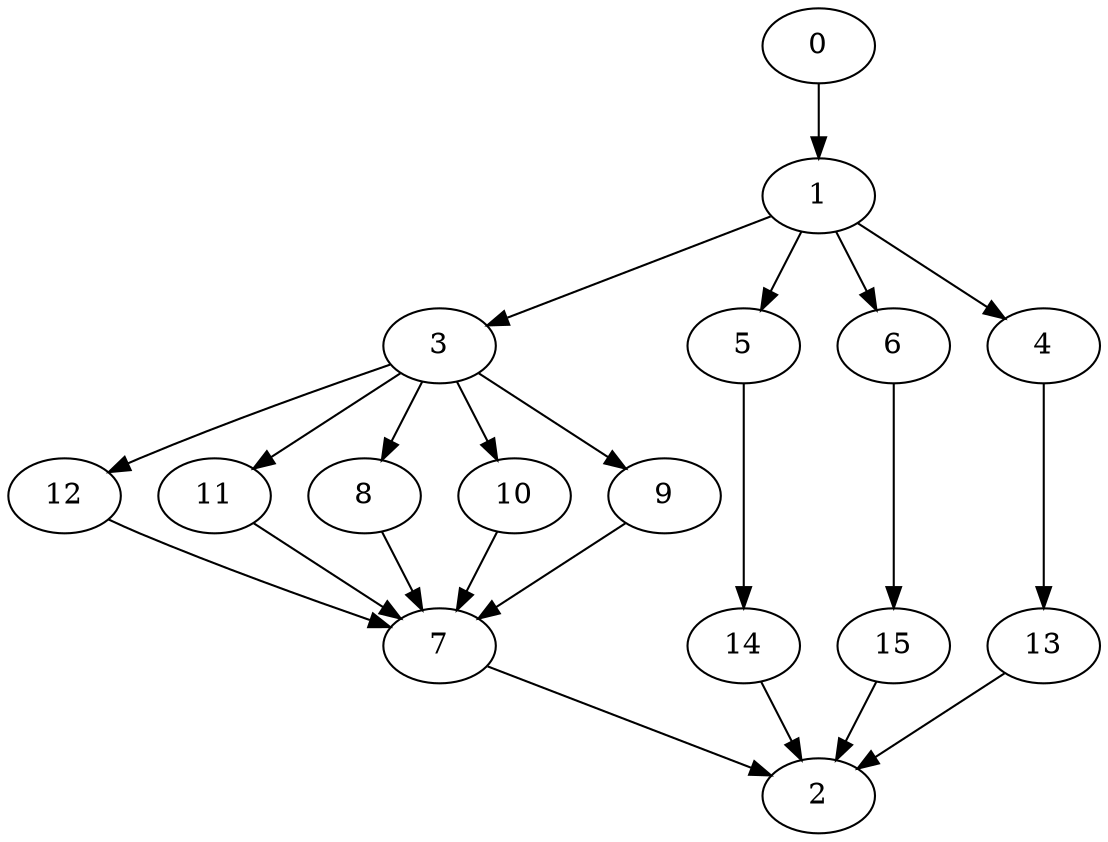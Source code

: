 digraph "SeriesParallel-MaxBf-5_Nodes_16_CCR_0.10_WeightType_Random#1" {
	graph ["Duplicate states"=0,
		GraphType=S_P,
		"Max states in OPEN"=0,
		Modes="120000ms; topo-ordered tasks, ; Pruning: task equivalence, fixed order ready list, ; F-value: ; Optimisation: best schedule length (\
SL) optimisation on equal, ",
		NumberOfTasks=16,
		"Pruned using list schedule length"=1183014,
		"States removed from OPEN"=0,
		TargetSystem="Homogeneous-2",
		"Time to schedule (ms)"=2446,
		"Total idle time"=111,
		"Total schedule length"=745,
		"Total sequential time"=1329,
		"Total states created"=4195982
	];
	0	["Finish time"=31,
		Processor=0,
		"Start time"=0,
		Weight=31];
	1	["Finish time"=108,
		Processor=0,
		"Start time"=31,
		Weight=77];
	0 -> 1	[Weight=8];
	3	["Finish time"=139,
		Processor=0,
		"Start time"=108,
		Weight=31];
	1 -> 3	[Weight=6];
	5	["Finish time"=463,
		Processor=0,
		"Start time"=355,
		Weight=108];
	1 -> 5	[Weight=8];
	6	["Finish time"=216,
		Processor=0,
		"Start time"=139,
		Weight=77];
	1 -> 6	[Weight=4];
	4	["Finish time"=204,
		Processor=1,
		"Start time"=111,
		Weight=93];
	1 -> 4	[Weight=3];
	12	["Finish time"=606,
		Processor=1,
		"Start time"=451,
		Weight=155];
	3 -> 12	[Weight=9];
	11	["Finish time"=451,
		Processor=1,
		"Start time"=296,
		Weight=155];
	3 -> 11	[Weight=6];
	8	["Finish time"=355,
		Processor=0,
		"Start time"=262,
		Weight=93];
	3 -> 8	[Weight=4];
	10	["Finish time"=296,
		Processor=1,
		"Start time"=250,
		Weight=46];
	3 -> 10	[Weight=9];
	9	["Finish time"=250,
		Processor=1,
		"Start time"=204,
		Weight=46];
	3 -> 9	[Weight=7];
	7	["Finish time"=699,
		Processor=1,
		"Start time"=606,
		Weight=93];
	12 -> 7	[Weight=8];
	11 -> 7	[Weight=6];
	14	["Finish time"=602,
		Processor=0,
		"Start time"=463,
		Weight=139];
	5 -> 14	[Weight=2];
	8 -> 7	[Weight=7];
	15	["Finish time"=695,
		Processor=0,
		"Start time"=602,
		Weight=93];
	6 -> 15	[Weight=5];
	10 -> 7	[Weight=10];
	13	["Finish time"=262,
		Processor=0,
		"Start time"=216,
		Weight=46];
	4 -> 13	[Weight=2];
	9 -> 7	[Weight=2];
	2	["Finish time"=745,
		Processor=1,
		"Start time"=699,
		Weight=46];
	14 -> 2	[Weight=9];
	7 -> 2	[Weight=7];
	15 -> 2	[Weight=3];
	13 -> 2	[Weight=8];
}

